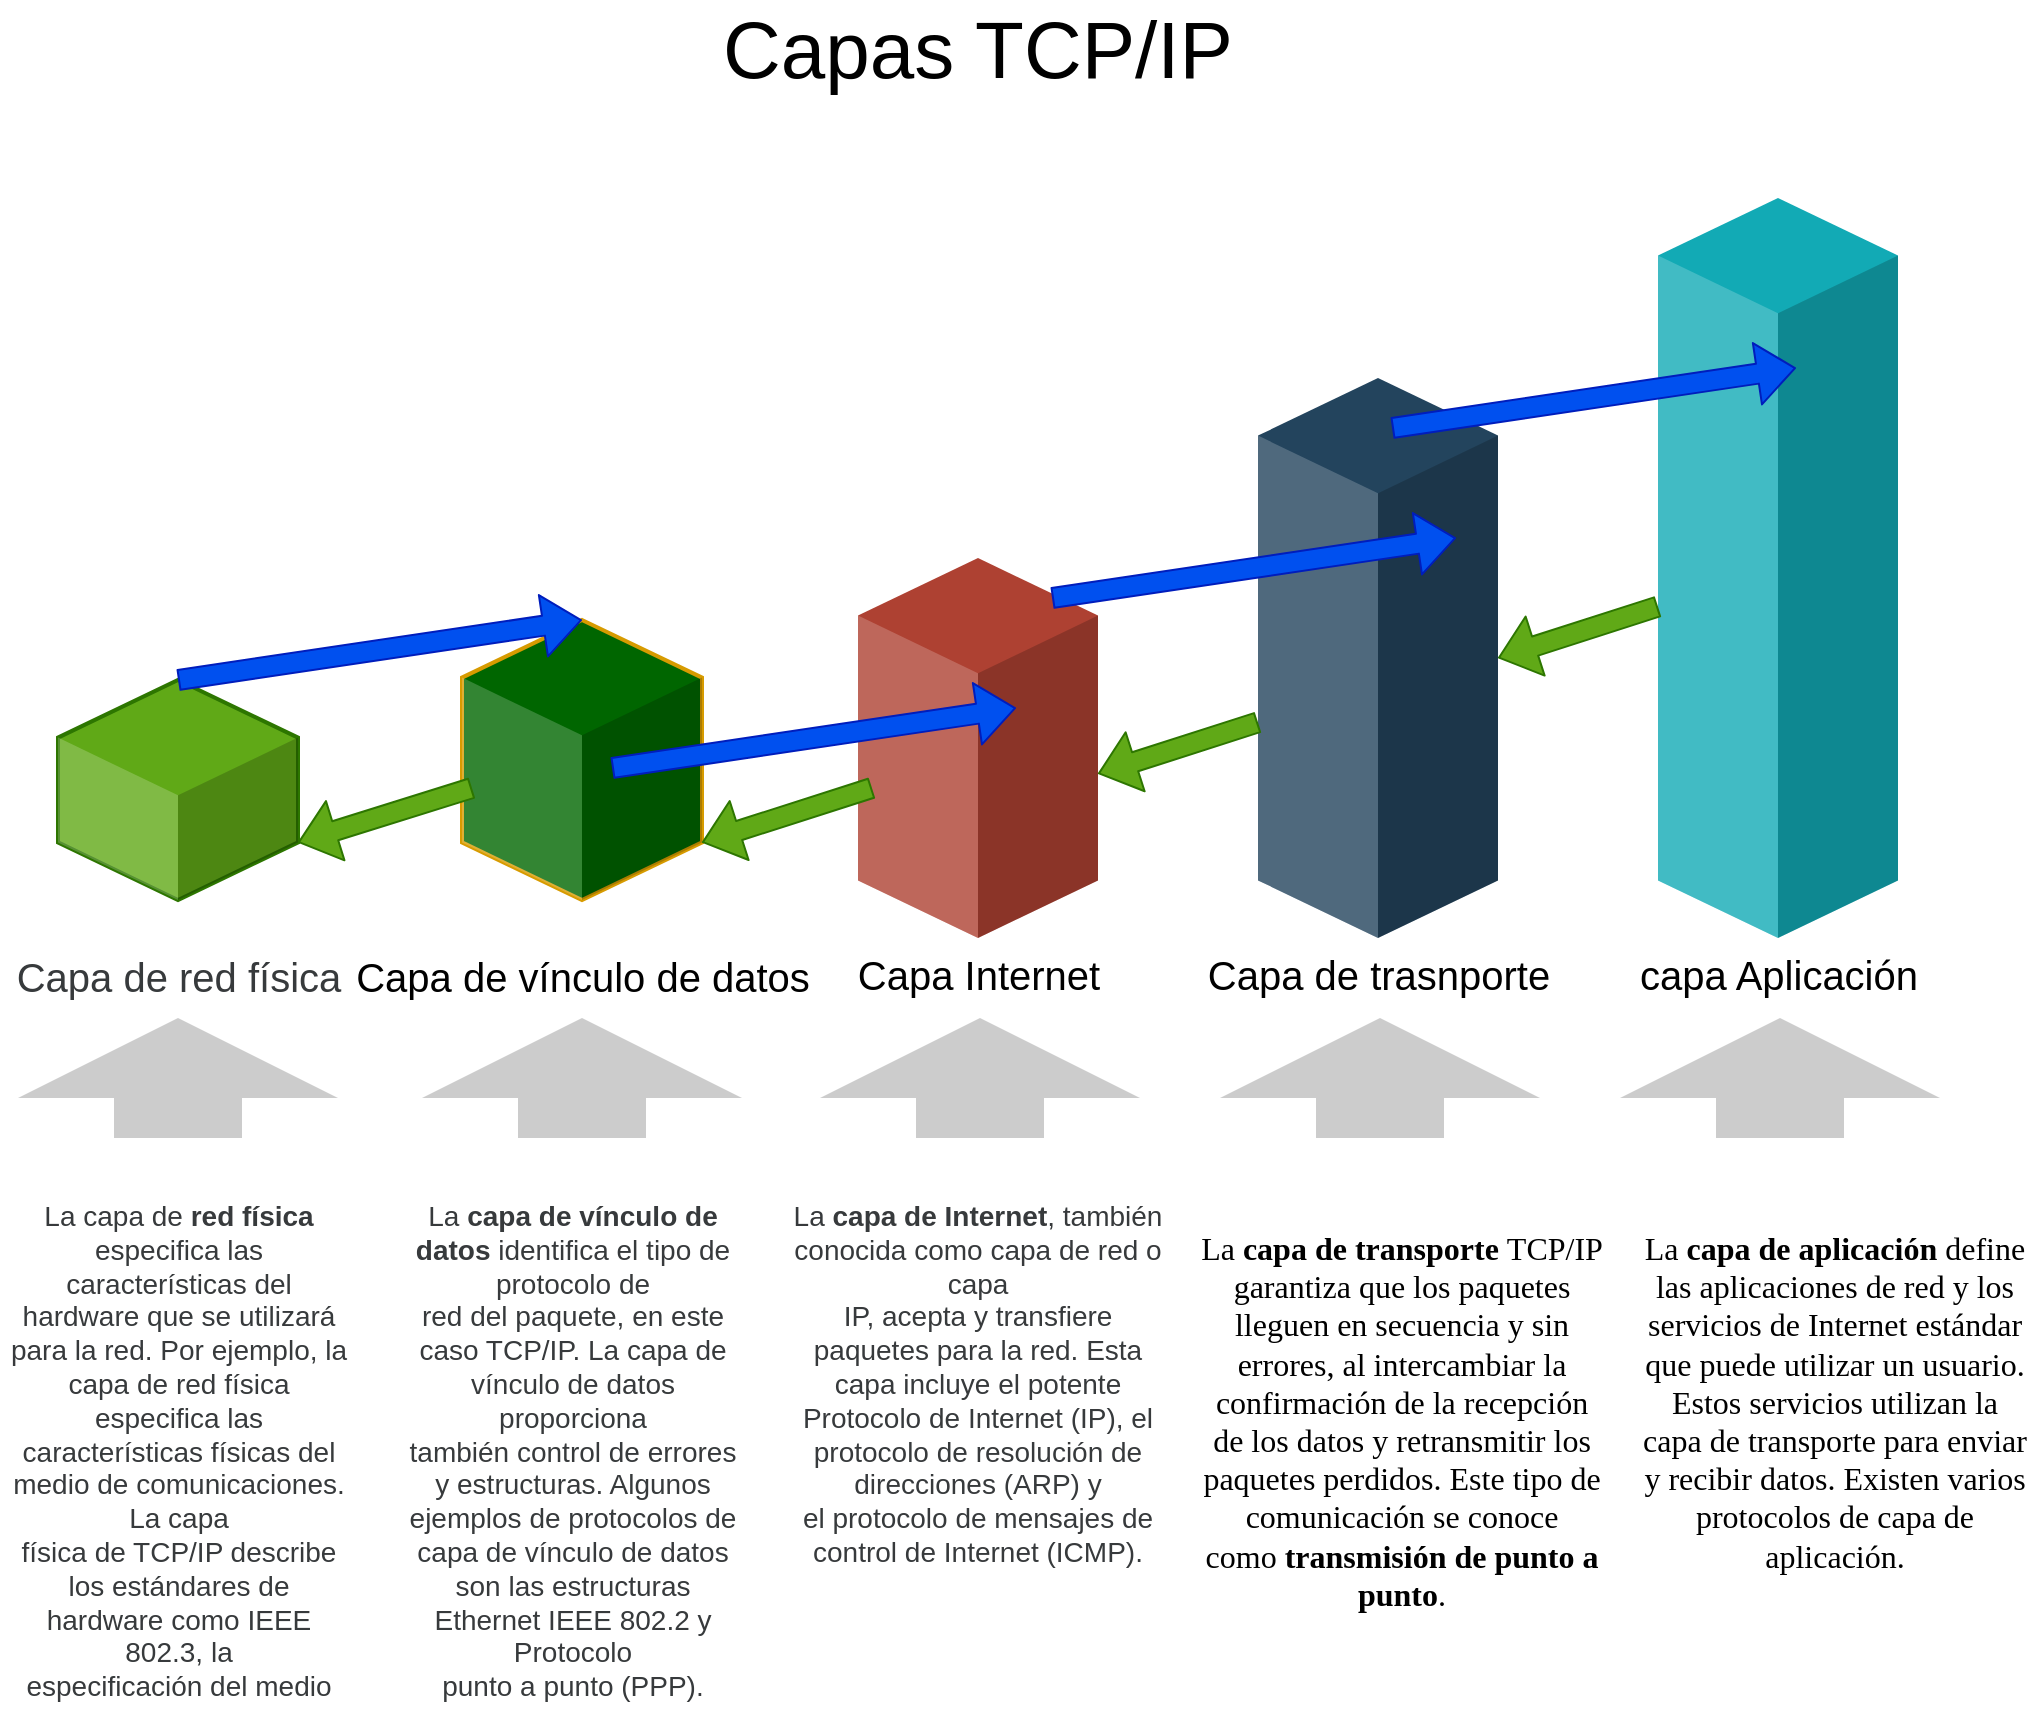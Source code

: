 <mxfile version="13.6.10" type="github">
  <diagram name="Page-1" id="54c02804-9d69-ba3f-8aca-1021b27b8050">
    <mxGraphModel dx="867" dy="518" grid="1" gridSize="10" guides="1" tooltips="1" connect="1" arrows="1" fold="1" page="1" pageScale="1" pageWidth="1100" pageHeight="850" background="#ffffff" math="0" shadow="0">
      <root>
        <mxCell id="0" />
        <mxCell id="1" parent="0" />
        <mxCell id="7c3a617817c5cf35-16" value="" style="html=1;shadow=0;dashed=0;align=center;verticalAlign=middle;shape=mxgraph.arrows2.arrow;dy=0.6;dx=40;direction=north;notch=0;strokeWidth=2;fillColor=#CCCCCC;fontSize=14;fontColor=#000000;strokeColor=none;" parent="1" vertex="1">
          <mxGeometry x="73" y="595" width="160" height="60" as="geometry" />
        </mxCell>
        <mxCell id="7c3a617817c5cf35-4" value="&lt;p style=&quot;background: white&quot;&gt;&lt;span style=&quot;font-family: &amp;#34;arial&amp;#34; , sans-serif ; color: #373a3c&quot;&gt;Capa de red física&lt;/span&gt;&lt;/p&gt;" style="verticalLabelPosition=bottom;verticalAlign=top;html=1;shape=mxgraph.infographic.shadedCube;isoAngle=15;fillColor=#60a917;strokeColor=#2D7600;fontFamily=Helvetica;fontSize=20;align=center;strokeWidth=2;fontColor=#ffffff;" parent="1" vertex="1">
          <mxGeometry x="93" y="426" width="120" height="110" as="geometry" />
        </mxCell>
        <mxCell id="7c3a617817c5cf35-7" value="&lt;p style=&quot;background: white&quot;&gt;&lt;span style=&quot;font-family: arial, sans-serif;&quot;&gt;Capa de vínculo de datos&lt;/span&gt;&lt;/p&gt;" style="verticalLabelPosition=bottom;verticalAlign=top;html=1;shape=mxgraph.infographic.shadedCube;isoAngle=15;strokeColor=#d79b00;fontFamily=Helvetica;fontSize=20;align=center;strokeWidth=2;fillColor=#006600;" parent="1" vertex="1">
          <mxGeometry x="295" y="396" width="120" height="140" as="geometry" />
        </mxCell>
        <mxCell id="7c3a617817c5cf35-8" value="Capa Internet" style="verticalLabelPosition=bottom;verticalAlign=top;html=1;shape=mxgraph.infographic.shadedCube;isoAngle=15;fillColor=#AE4132;strokeColor=none;fontFamily=Helvetica;fontSize=20;align=center;strokeWidth=2;" parent="1" vertex="1">
          <mxGeometry x="493" y="365" width="120" height="190" as="geometry" />
        </mxCell>
        <mxCell id="7c3a617817c5cf35-9" value="Capa de trasnporte" style="verticalLabelPosition=bottom;verticalAlign=top;html=1;shape=mxgraph.infographic.shadedCube;isoAngle=15;fillColor=#23445D;strokeColor=none;fontFamily=Helvetica;fontSize=20;align=center;strokeWidth=2;" parent="1" vertex="1">
          <mxGeometry x="693" y="275.0" width="120" height="280" as="geometry" />
        </mxCell>
        <mxCell id="7c3a617817c5cf35-10" value="capa Aplicación" style="verticalLabelPosition=bottom;verticalAlign=top;html=1;shape=mxgraph.infographic.shadedCube;isoAngle=15;fillColor=#12AAB5;strokeColor=none;fontFamily=Helvetica;fontSize=20;align=center;strokeWidth=2;" parent="1" vertex="1">
          <mxGeometry x="893" y="185.0" width="120" height="370" as="geometry" />
        </mxCell>
        <mxCell id="7c3a617817c5cf35-13" value="&lt;h1&gt;&lt;br&gt;&lt;/h1&gt;&lt;p style=&quot;background: white&quot;&gt;&lt;span style=&quot;font-family: &amp;#34;arial&amp;#34; , sans-serif ; color: #373a3c&quot;&gt;La &lt;b&gt;capa de Internet&lt;/b&gt;, también conocida como capa de red o capa&lt;br&gt;IP, acepta y transfiere paquetes para la red. Esta capa incluye el potente&lt;br&gt;Protocolo de Internet (IP), el protocolo de resolución de direcciones (ARP) y&lt;br&gt;el protocolo de mensajes de control de Internet (ICMP).&lt;/span&gt;&lt;/p&gt;" style="text;html=1;spacing=5;spacingTop=-20;whiteSpace=wrap;overflow=hidden;strokeWidth=2;fillColor=none;gradientColor=none;fontSize=14;align=center;" parent="1" vertex="1">
          <mxGeometry x="455" y="625" width="196" height="265" as="geometry" />
        </mxCell>
        <mxCell id="7c3a617817c5cf35-18" value="" style="html=1;shadow=0;dashed=0;align=center;verticalAlign=middle;shape=mxgraph.arrows2.arrow;dy=0.6;dx=40;direction=north;notch=0;strokeWidth=2;fillColor=#CCCCCC;fontSize=14;fontColor=#000000;strokeColor=none;" parent="1" vertex="1">
          <mxGeometry x="474" y="595" width="160" height="60" as="geometry" />
        </mxCell>
        <mxCell id="7c3a617817c5cf35-19" value="" style="html=1;shadow=0;dashed=0;align=center;verticalAlign=middle;shape=mxgraph.arrows2.arrow;dy=0.6;dx=40;direction=north;notch=0;strokeWidth=2;fillColor=#CCCCCC;fontSize=14;fontColor=#000000;strokeColor=none;" parent="1" vertex="1">
          <mxGeometry x="874" y="595" width="160" height="60" as="geometry" />
        </mxCell>
        <mxCell id="SA_Dz9ttJfZPXBpqKCWs-1" value="&lt;h1&gt;&lt;br&gt;&lt;/h1&gt;&lt;p&gt;&lt;span style=&quot;font-family: &amp;#34;times new roman&amp;#34; ; font-size: medium&quot;&gt;La&amp;nbsp;&lt;/span&gt;&lt;b style=&quot;font-family: &amp;#34;times new roman&amp;#34; ; font-size: medium&quot;&gt;capa de aplicación&lt;/b&gt;&lt;span style=&quot;font-family: &amp;#34;times new roman&amp;#34; ; font-size: medium&quot;&gt;&amp;nbsp;define las aplicaciones de red y los servicios de Internet estándar que puede utilizar un usuario. Estos servicios utilizan la capa de transporte para enviar y recibir datos. Existen varios protocolos de capa de aplicación.&lt;/span&gt;&lt;br&gt;&lt;/p&gt;" style="text;html=1;spacing=5;spacingTop=-20;whiteSpace=wrap;overflow=hidden;strokeWidth=2;fillColor=none;gradientColor=none;fontSize=14;align=center;" vertex="1" parent="1">
          <mxGeometry x="880" y="640" width="203" height="250" as="geometry" />
        </mxCell>
        <mxCell id="SA_Dz9ttJfZPXBpqKCWs-2" value="" style="html=1;shadow=0;dashed=0;align=center;verticalAlign=middle;shape=mxgraph.arrows2.arrow;dy=0.6;dx=40;direction=north;notch=0;strokeWidth=2;fillColor=#CCCCCC;fontSize=14;fontColor=#000000;strokeColor=none;" vertex="1" parent="1">
          <mxGeometry x="674" y="595" width="160" height="60" as="geometry" />
        </mxCell>
        <mxCell id="SA_Dz9ttJfZPXBpqKCWs-3" value="&lt;h1&gt;&lt;br&gt;&lt;/h1&gt;&lt;p&gt;&lt;/p&gt;&lt;span style=&quot;font-family: &amp;#34;times new roman&amp;#34; ; font-size: medium&quot;&gt;La&amp;nbsp;&lt;/span&gt;&lt;b style=&quot;font-family: &amp;#34;times new roman&amp;#34; ; font-size: medium&quot;&gt;capa de transporte&lt;/b&gt;&lt;span style=&quot;font-family: &amp;#34;times new roman&amp;#34; ; font-size: medium&quot;&gt;&amp;nbsp;TCP/IP garantiza que los paquetes lleguen en secuencia y sin errores, al intercambiar la confirmación de la recepción de los datos y retransmitir los paquetes perdidos. Este tipo de comunicación se conoce como&amp;nbsp;&lt;/span&gt;&lt;b style=&quot;font-family: &amp;#34;times new roman&amp;#34; ; font-size: medium&quot;&gt;transmisión de punto a punto&lt;/b&gt;&lt;span style=&quot;font-family: &amp;#34;times new roman&amp;#34; ; font-size: medium&quot;&gt;.&lt;/span&gt;" style="text;html=1;spacing=5;spacingTop=-20;whiteSpace=wrap;overflow=hidden;strokeWidth=2;fillColor=none;gradientColor=none;fontSize=14;align=center;" vertex="1" parent="1">
          <mxGeometry x="660" y="640" width="210" height="270" as="geometry" />
        </mxCell>
        <mxCell id="SA_Dz9ttJfZPXBpqKCWs-4" value="&lt;h1&gt;&lt;br&gt;&lt;/h1&gt;&lt;p style=&quot;background: white&quot;&gt;&lt;span style=&quot;font-family: &amp;#34;arial&amp;#34; , sans-serif ; color: #373a3c&quot;&gt;La &lt;b&gt;capa de vínculo de datos&lt;/b&gt; identifica el tipo de protocolo de&lt;br/&gt;red del paquete, en este caso TCP/IP. La capa de vínculo de datos proporciona&lt;br/&gt;también control de errores y estructuras. Algunos ejemplos de protocolos de&lt;br/&gt;capa de vínculo de datos son las estructuras Ethernet IEEE 802.2 y Protocolo&lt;br/&gt;punto a punto (PPP).&lt;/span&gt;&lt;/p&gt;" style="text;html=1;spacing=5;spacingTop=-20;whiteSpace=wrap;overflow=hidden;strokeWidth=2;fillColor=none;gradientColor=none;fontSize=14;align=center;" vertex="1" parent="1">
          <mxGeometry x="261.5" y="625" width="177" height="315" as="geometry" />
        </mxCell>
        <mxCell id="SA_Dz9ttJfZPXBpqKCWs-5" value="" style="html=1;shadow=0;dashed=0;align=center;verticalAlign=middle;shape=mxgraph.arrows2.arrow;dy=0.6;dx=40;direction=north;notch=0;strokeWidth=2;fillColor=#CCCCCC;fontSize=14;fontColor=#000000;strokeColor=none;" vertex="1" parent="1">
          <mxGeometry x="275" y="595" width="160" height="60" as="geometry" />
        </mxCell>
        <mxCell id="SA_Dz9ttJfZPXBpqKCWs-7" value="Capas TCP/IP" style="text;html=1;strokeColor=none;fillColor=none;align=center;verticalAlign=middle;whiteSpace=wrap;rounded=0;fontSize=40;" vertex="1" parent="1">
          <mxGeometry x="203" y="110" width="700" as="geometry" />
        </mxCell>
        <mxCell id="SA_Dz9ttJfZPXBpqKCWs-10" value="&lt;h1&gt;&lt;br&gt;&lt;/h1&gt;&lt;p style=&quot;background: white&quot;&gt;&lt;span style=&quot;font-family: &amp;#34;arial&amp;#34; , sans-serif ; color: #373a3c&quot;&gt;La capa de &lt;b&gt;red física&lt;/b&gt; especifica las características del&lt;br/&gt;hardware que se utilizará para la red. Por ejemplo, la capa de red física&lt;br/&gt;especifica las características físicas del medio de comunicaciones. La capa&lt;br/&gt;física de TCP/IP describe los estándares de hardware como IEEE 802.3, la&lt;br/&gt;especificación del medio de red Ethernet, y RS-232, la especificación para los&lt;br/&gt;conectores estándar.&lt;/span&gt;&lt;/p&gt;" style="text;html=1;spacing=5;spacingTop=-20;whiteSpace=wrap;overflow=hidden;strokeWidth=2;fillColor=none;gradientColor=none;fontSize=14;align=center;" vertex="1" parent="1">
          <mxGeometry x="64.5" y="625" width="177" height="315" as="geometry" />
        </mxCell>
        <mxCell id="SA_Dz9ttJfZPXBpqKCWs-13" value="" style="shape=flexArrow;endArrow=classic;html=1;fontSize=20;fontColor=#FF8000;entryX=0.5;entryY=0;entryDx=0;entryDy=0;entryPerimeter=0;exitX=0.5;exitY=0;exitDx=0;exitDy=0;exitPerimeter=0;fillColor=#0050ef;strokeColor=#001DBC;" edge="1" parent="1" source="7c3a617817c5cf35-4" target="7c3a617817c5cf35-7">
          <mxGeometry width="50" height="50" relative="1" as="geometry">
            <mxPoint x="150" y="410" as="sourcePoint" />
            <mxPoint x="320" y="420" as="targetPoint" />
          </mxGeometry>
        </mxCell>
        <mxCell id="SA_Dz9ttJfZPXBpqKCWs-14" value="" style="shape=flexArrow;endArrow=classic;html=1;fontSize=20;fontColor=#FF8000;entryX=0.5;entryY=0;entryDx=0;entryDy=0;entryPerimeter=0;exitX=0.5;exitY=0;exitDx=0;exitDy=0;exitPerimeter=0;fillColor=#0050ef;strokeColor=#001DBC;" edge="1" parent="1">
          <mxGeometry width="50" height="50" relative="1" as="geometry">
            <mxPoint x="370" y="470" as="sourcePoint" />
            <mxPoint x="572.0" y="440" as="targetPoint" />
          </mxGeometry>
        </mxCell>
        <mxCell id="SA_Dz9ttJfZPXBpqKCWs-15" value="" style="shape=flexArrow;endArrow=classic;html=1;fontSize=20;fontColor=#FF8000;entryX=0.5;entryY=0;entryDx=0;entryDy=0;entryPerimeter=0;exitX=0.5;exitY=0;exitDx=0;exitDy=0;exitPerimeter=0;fillColor=#0050ef;strokeColor=#001DBC;" edge="1" parent="1">
          <mxGeometry width="50" height="50" relative="1" as="geometry">
            <mxPoint x="590" y="385" as="sourcePoint" />
            <mxPoint x="792.0" y="355" as="targetPoint" />
          </mxGeometry>
        </mxCell>
        <mxCell id="SA_Dz9ttJfZPXBpqKCWs-16" value="" style="shape=flexArrow;endArrow=classic;html=1;fontSize=20;fontColor=#FF8000;entryX=0.5;entryY=0;entryDx=0;entryDy=0;entryPerimeter=0;exitX=0.5;exitY=0;exitDx=0;exitDy=0;exitPerimeter=0;fillColor=#0050ef;strokeColor=#001DBC;" edge="1" parent="1">
          <mxGeometry width="50" height="50" relative="1" as="geometry">
            <mxPoint x="760" y="300" as="sourcePoint" />
            <mxPoint x="962.0" y="270" as="targetPoint" />
          </mxGeometry>
        </mxCell>
        <mxCell id="SA_Dz9ttJfZPXBpqKCWs-18" value="" style="shape=flexArrow;endArrow=classic;html=1;fontSize=20;fontColor=#FF8000;fillColor=#60a917;strokeColor=#2D7600;entryX=0;entryY=0;entryDx=120;entryDy=140;entryPerimeter=0;" edge="1" parent="1" source="7c3a617817c5cf35-10" target="7c3a617817c5cf35-9">
          <mxGeometry width="50" height="50" relative="1" as="geometry">
            <mxPoint x="890" y="400" as="sourcePoint" />
            <mxPoint x="840" y="450" as="targetPoint" />
          </mxGeometry>
        </mxCell>
        <mxCell id="SA_Dz9ttJfZPXBpqKCWs-19" value="" style="shape=flexArrow;endArrow=classic;html=1;fontSize=20;fontColor=#FF8000;fillColor=#60a917;strokeColor=#2D7600;entryX=0;entryY=0;entryDx=120;entryDy=140;entryPerimeter=0;" edge="1" parent="1">
          <mxGeometry width="50" height="50" relative="1" as="geometry">
            <mxPoint x="693" y="447.146" as="sourcePoint" />
            <mxPoint x="613" y="472.86" as="targetPoint" />
          </mxGeometry>
        </mxCell>
        <mxCell id="SA_Dz9ttJfZPXBpqKCWs-20" value="" style="shape=flexArrow;endArrow=classic;html=1;fontSize=20;fontColor=#FF8000;fillColor=#60a917;strokeColor=#2D7600;entryX=0;entryY=0;entryDx=120;entryDy=111.191;entryPerimeter=0;" edge="1" parent="1" target="7c3a617817c5cf35-7">
          <mxGeometry width="50" height="50" relative="1" as="geometry">
            <mxPoint x="500" y="479.996" as="sourcePoint" />
            <mxPoint x="420" y="505.71" as="targetPoint" />
          </mxGeometry>
        </mxCell>
        <mxCell id="SA_Dz9ttJfZPXBpqKCWs-21" value="" style="shape=flexArrow;endArrow=classic;html=1;fontSize=20;fontColor=#FF8000;fillColor=#60a917;strokeColor=#2D7600;entryX=0;entryY=0;entryDx=120;entryDy=81.191;entryPerimeter=0;" edge="1" parent="1" target="7c3a617817c5cf35-4">
          <mxGeometry width="50" height="50" relative="1" as="geometry">
            <mxPoint x="300" y="479.996" as="sourcePoint" />
            <mxPoint x="220" y="505.71" as="targetPoint" />
          </mxGeometry>
        </mxCell>
      </root>
    </mxGraphModel>
  </diagram>
</mxfile>
